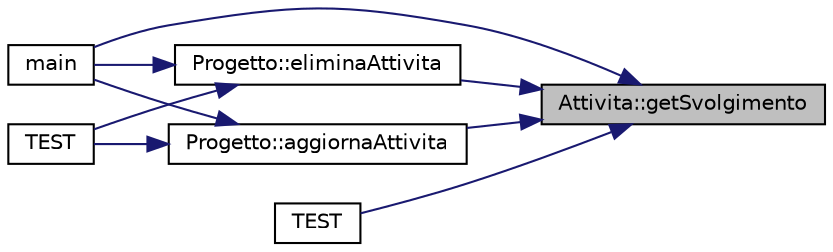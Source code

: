 digraph "Attivita::getSvolgimento"
{
 // LATEX_PDF_SIZE
  edge [fontname="Helvetica",fontsize="10",labelfontname="Helvetica",labelfontsize="10"];
  node [fontname="Helvetica",fontsize="10",shape=record];
  rankdir="RL";
  Node33 [label="Attivita::getSvolgimento",height=0.2,width=0.4,color="black", fillcolor="grey75", style="filled", fontcolor="black",tooltip="acquisizione della percentuale di svolgimento dell'attivita'"];
  Node33 -> Node34 [dir="back",color="midnightblue",fontsize="10",style="solid",fontname="Helvetica"];
  Node34 [label="main",height=0.2,width=0.4,color="black", fillcolor="white", style="filled",URL="$main_8cpp.html#a840291bc02cba5474a4cb46a9b9566fe",tooltip=" "];
  Node33 -> Node35 [dir="back",color="midnightblue",fontsize="10",style="solid",fontname="Helvetica"];
  Node35 [label="Progetto::eliminaAttivita",height=0.2,width=0.4,color="black", fillcolor="white", style="filled",URL="$class_progetto.html#a63dc44f265d5c6b94b18b2a2a45d76bf",tooltip="eliminazione di un'attivita' dal progetto"];
  Node35 -> Node34 [dir="back",color="midnightblue",fontsize="10",style="solid",fontname="Helvetica"];
  Node35 -> Node36 [dir="back",color="midnightblue",fontsize="10",style="solid",fontname="Helvetica"];
  Node36 [label="TEST",height=0.2,width=0.4,color="black", fillcolor="white", style="filled",URL="$test_8cpp.html#a6742edfc6016034907008dd8f60e8ea7",tooltip=" "];
  Node33 -> Node37 [dir="back",color="midnightblue",fontsize="10",style="solid",fontname="Helvetica"];
  Node37 [label="Progetto::aggiornaAttivita",height=0.2,width=0.4,color="black", fillcolor="white", style="filled",URL="$class_progetto.html#a3cc3536a14e32bd0ca7fe8d7a79e0abe",tooltip="aggiornamento di un'attivita' del progetto"];
  Node37 -> Node34 [dir="back",color="midnightblue",fontsize="10",style="solid",fontname="Helvetica"];
  Node37 -> Node36 [dir="back",color="midnightblue",fontsize="10",style="solid",fontname="Helvetica"];
  Node33 -> Node38 [dir="back",color="midnightblue",fontsize="10",style="solid",fontname="Helvetica"];
  Node38 [label="TEST",height=0.2,width=0.4,color="black", fillcolor="white", style="filled",URL="$test_8cpp.html#af80be6e4fdab0efcb174ed582ca6ee54",tooltip=" "];
}
